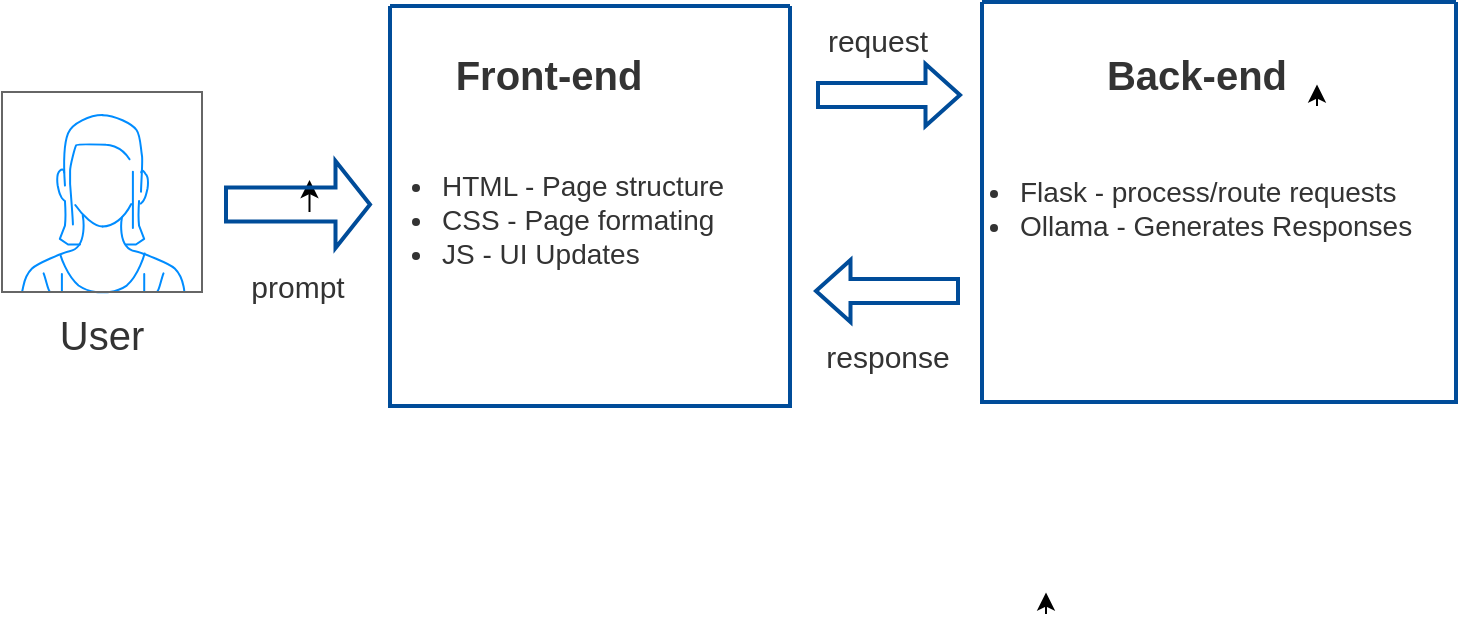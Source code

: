 <mxfile>
    <diagram id="o5rmMFve54lQymE0CqUv" name="Page-1">
        <mxGraphModel dx="1325" dy="759" grid="0" gridSize="10" guides="1" tooltips="1" connect="1" arrows="1" fold="1" page="1" pageScale="1" pageWidth="850" pageHeight="1100" background="#ffffff" math="0" shadow="0">
            <root>
                <mxCell id="0"/>
                <mxCell id="1" parent="0"/>
                <mxCell id="5" value="" style="swimlane;startSize=0;fontColor=#333333;fillColor=none;strokeColor=#004C99;rounded=0;strokeWidth=2;" vertex="1" parent="1">
                    <mxGeometry x="232" y="250" width="200" height="200" as="geometry"/>
                </mxCell>
                <mxCell id="11" value="&lt;ul style=&quot;font-size: 14px;&quot;&gt;&lt;li&gt;HTML - Page structure&amp;nbsp;&lt;/li&gt;&lt;li&gt;CSS - Page formating&amp;nbsp;&amp;nbsp;&lt;/li&gt;&lt;li&gt;JS - UI Updates&lt;/li&gt;&lt;/ul&gt;" style="text;strokeColor=none;fillColor=none;html=1;whiteSpace=wrap;verticalAlign=middle;overflow=hidden;rounded=1;strokeWidth=2;fontColor=#333333;" vertex="1" parent="5">
                    <mxGeometry x="-16" y="60" width="195" height="94" as="geometry"/>
                </mxCell>
                <mxCell id="23" value="&lt;font style=&quot;font-size: 20px;&quot;&gt;Front-end&lt;/font&gt;" style="text;strokeColor=none;fillColor=none;html=1;fontSize=24;fontStyle=1;verticalAlign=middle;align=center;rounded=1;strokeWidth=2;fontColor=#333333;" vertex="1" parent="5">
                    <mxGeometry x="29" y="14" width="100" height="40" as="geometry"/>
                </mxCell>
                <mxCell id="9" value="" style="verticalLabelPosition=bottom;shadow=0;dashed=0;align=center;html=1;verticalAlign=top;strokeWidth=1;shape=mxgraph.mockup.containers.userFemale;strokeColor=#666666;strokeColor2=#008cff;rounded=1;fontColor=#333333;fillColor=none;" vertex="1" parent="1">
                    <mxGeometry x="38" y="293" width="100" height="100" as="geometry"/>
                </mxCell>
                <mxCell id="12" value="" style="swimlane;startSize=0;fontColor=#333333;fillColor=none;strokeColor=#004C99;rounded=0;strokeWidth=2;" vertex="1" parent="1">
                    <mxGeometry x="528" y="248" width="237" height="200" as="geometry"/>
                </mxCell>
                <mxCell id="14" style="edgeStyle=none;html=1;exitX=1;exitY=1;exitDx=0;exitDy=0;entryX=1;entryY=0.75;entryDx=0;entryDy=0;fontColor=#333333;" edge="1" parent="12">
                    <mxGeometry relative="1" as="geometry">
                        <mxPoint x="167.5" y="52" as="sourcePoint"/>
                        <mxPoint x="167.5" y="41.25" as="targetPoint"/>
                    </mxGeometry>
                </mxCell>
                <mxCell id="16" value="&lt;ul style=&quot;font-size: 14px;&quot;&gt;&lt;li&gt;Flask - process/route requests&amp;nbsp;&amp;nbsp;&lt;/li&gt;&lt;li&gt;Ollama - Generates Responses&lt;/li&gt;&lt;/ul&gt;" style="text;strokeColor=none;fillColor=none;html=1;whiteSpace=wrap;verticalAlign=middle;overflow=hidden;rounded=1;strokeWidth=2;fontColor=#333333;" vertex="1" parent="12">
                    <mxGeometry x="-23" y="56" width="260" height="94" as="geometry"/>
                </mxCell>
                <mxCell id="24" value="&lt;font style=&quot;font-size: 20px;&quot;&gt;Back-end&lt;/font&gt;" style="text;strokeColor=none;fillColor=none;html=1;fontSize=24;fontStyle=1;verticalAlign=middle;align=center;rounded=1;strokeWidth=2;fontColor=#333333;" vertex="1" parent="12">
                    <mxGeometry x="57" y="16" width="100" height="40" as="geometry"/>
                </mxCell>
                <mxCell id="18" style="edgeStyle=none;html=1;exitX=0;exitY=0;exitDx=46.75;exitDy=40;exitPerimeter=0;entryX=0;entryY=0;entryDx=46.75;entryDy=24;entryPerimeter=0;fontSize=14;fontColor=#333333;" edge="1" parent="1">
                    <mxGeometry relative="1" as="geometry">
                        <mxPoint x="191.75" y="353" as="sourcePoint"/>
                        <mxPoint x="191.75" y="337" as="targetPoint"/>
                    </mxGeometry>
                </mxCell>
                <mxCell id="21" value="" style="html=1;shadow=0;dashed=0;align=center;verticalAlign=middle;shape=mxgraph.arrows2.arrow;dy=0.61;dx=17.25;notch=0;rounded=1;strokeColor=#004C99;strokeWidth=2;fontSize=14;fontColor=#333333;fillColor=none;" vertex="1" parent="1">
                    <mxGeometry x="446" y="279" width="71" height="31" as="geometry"/>
                </mxCell>
                <mxCell id="22" value="" style="html=1;shadow=0;dashed=0;align=center;verticalAlign=middle;shape=mxgraph.arrows2.arrow;dy=0.61;dx=17.25;notch=0;rounded=1;strokeColor=#004C99;strokeWidth=2;fontSize=14;fontColor=#333333;fillColor=none;rotation=-180;" vertex="1" parent="1">
                    <mxGeometry x="445" y="377" width="71" height="31" as="geometry"/>
                </mxCell>
                <mxCell id="6" style="edgeStyle=none;html=1;exitX=1;exitY=1;exitDx=0;exitDy=0;entryX=1;entryY=0.75;entryDx=0;entryDy=0;fontColor=#333333;" edge="1" parent="1">
                    <mxGeometry relative="1" as="geometry">
                        <mxPoint x="560" y="554" as="sourcePoint"/>
                        <mxPoint x="560" y="543.25" as="targetPoint"/>
                    </mxGeometry>
                </mxCell>
                <mxCell id="25" value="" style="html=1;shadow=0;dashed=0;align=center;verticalAlign=middle;shape=mxgraph.arrows2.arrow;dy=0.61;dx=17.25;notch=0;rounded=1;strokeColor=#004C99;strokeWidth=2;fontSize=14;fontColor=#333333;fillColor=none;" vertex="1" parent="1">
                    <mxGeometry x="150" y="327.5" width="72" height="43.5" as="geometry"/>
                </mxCell>
                <mxCell id="26" value="User" style="text;html=1;strokeColor=none;fillColor=none;align=center;verticalAlign=middle;whiteSpace=wrap;rounded=0;strokeWidth=2;fontSize=20;fontColor=#333333;" vertex="1" parent="1">
                    <mxGeometry x="58" y="399" width="60" height="30" as="geometry"/>
                </mxCell>
                <mxCell id="27" value="&lt;font style=&quot;font-size: 15px;&quot;&gt;prompt&lt;/font&gt;" style="text;html=1;strokeColor=none;fillColor=none;align=center;verticalAlign=middle;whiteSpace=wrap;rounded=0;strokeWidth=2;fontSize=20;fontColor=#333333;" vertex="1" parent="1">
                    <mxGeometry x="156" y="373" width="60" height="30" as="geometry"/>
                </mxCell>
                <mxCell id="28" value="&lt;font style=&quot;font-size: 15px;&quot;&gt;request&lt;/font&gt;" style="text;html=1;strokeColor=none;fillColor=none;align=center;verticalAlign=middle;whiteSpace=wrap;rounded=0;strokeWidth=2;fontSize=20;fontColor=#333333;" vertex="1" parent="1">
                    <mxGeometry x="446" y="250" width="60" height="30" as="geometry"/>
                </mxCell>
                <mxCell id="29" value="&lt;font style=&quot;font-size: 15px;&quot;&gt;response&lt;/font&gt;" style="text;html=1;strokeColor=none;fillColor=none;align=center;verticalAlign=middle;whiteSpace=wrap;rounded=0;strokeWidth=2;fontSize=20;fontColor=#333333;" vertex="1" parent="1">
                    <mxGeometry x="450.5" y="408" width="60" height="30" as="geometry"/>
                </mxCell>
            </root>
        </mxGraphModel>
    </diagram>
</mxfile>
